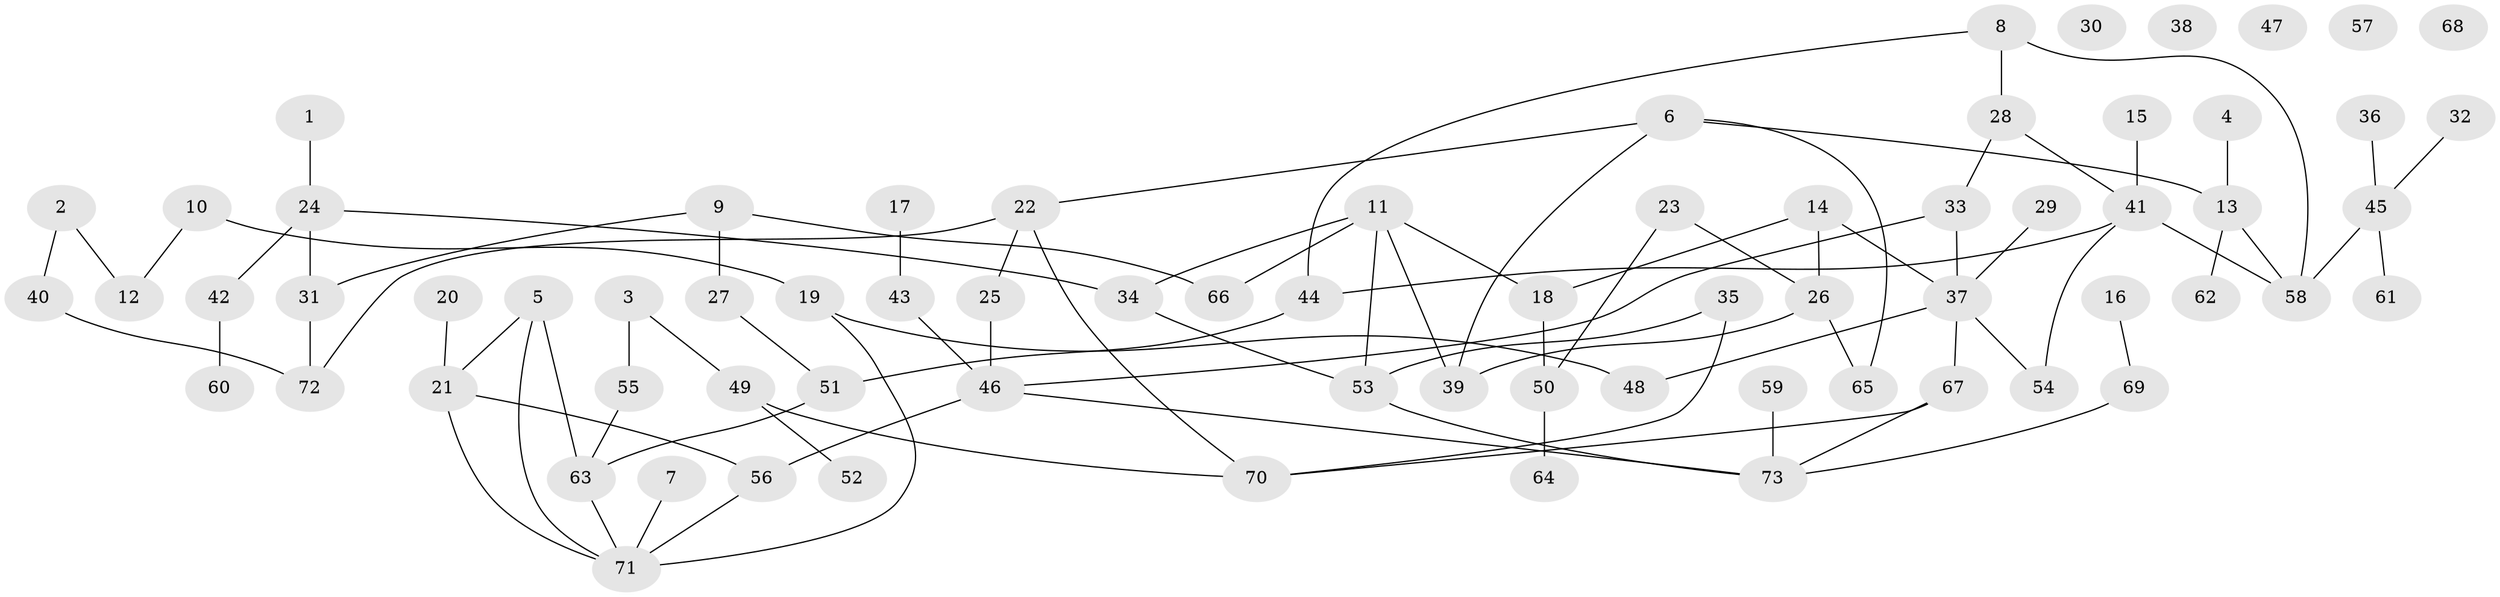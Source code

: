 // coarse degree distribution, {3: 0.2558139534883721, 2: 0.13953488372093023, 4: 0.18604651162790697, 1: 0.18604651162790697, 6: 0.046511627906976744, 5: 0.06976744186046512, 0: 0.11627906976744186}
// Generated by graph-tools (version 1.1) at 2025/16/03/04/25 18:16:39]
// undirected, 73 vertices, 90 edges
graph export_dot {
graph [start="1"]
  node [color=gray90,style=filled];
  1;
  2;
  3;
  4;
  5;
  6;
  7;
  8;
  9;
  10;
  11;
  12;
  13;
  14;
  15;
  16;
  17;
  18;
  19;
  20;
  21;
  22;
  23;
  24;
  25;
  26;
  27;
  28;
  29;
  30;
  31;
  32;
  33;
  34;
  35;
  36;
  37;
  38;
  39;
  40;
  41;
  42;
  43;
  44;
  45;
  46;
  47;
  48;
  49;
  50;
  51;
  52;
  53;
  54;
  55;
  56;
  57;
  58;
  59;
  60;
  61;
  62;
  63;
  64;
  65;
  66;
  67;
  68;
  69;
  70;
  71;
  72;
  73;
  1 -- 24;
  2 -- 12;
  2 -- 40;
  3 -- 49;
  3 -- 55;
  4 -- 13;
  5 -- 21;
  5 -- 63;
  5 -- 71;
  6 -- 13;
  6 -- 22;
  6 -- 39;
  6 -- 65;
  7 -- 71;
  8 -- 28;
  8 -- 44;
  8 -- 58;
  9 -- 27;
  9 -- 31;
  9 -- 66;
  10 -- 12;
  10 -- 19;
  11 -- 18;
  11 -- 34;
  11 -- 39;
  11 -- 53;
  11 -- 66;
  13 -- 58;
  13 -- 62;
  14 -- 18;
  14 -- 26;
  14 -- 37;
  15 -- 41;
  16 -- 69;
  17 -- 43;
  18 -- 50;
  19 -- 48;
  19 -- 71;
  20 -- 21;
  21 -- 56;
  21 -- 71;
  22 -- 25;
  22 -- 70;
  22 -- 72;
  23 -- 26;
  23 -- 50;
  24 -- 31;
  24 -- 34;
  24 -- 42;
  25 -- 46;
  26 -- 39;
  26 -- 65;
  27 -- 51;
  28 -- 33;
  28 -- 41;
  29 -- 37;
  31 -- 72;
  32 -- 45;
  33 -- 37;
  33 -- 46;
  34 -- 53;
  35 -- 53;
  35 -- 70;
  36 -- 45;
  37 -- 48;
  37 -- 54;
  37 -- 67;
  40 -- 72;
  41 -- 44;
  41 -- 54;
  41 -- 58;
  42 -- 60;
  43 -- 46;
  44 -- 51;
  45 -- 58;
  45 -- 61;
  46 -- 56;
  46 -- 73;
  49 -- 52;
  49 -- 70;
  50 -- 64;
  51 -- 63;
  53 -- 73;
  55 -- 63;
  56 -- 71;
  59 -- 73;
  63 -- 71;
  67 -- 70;
  67 -- 73;
  69 -- 73;
}
